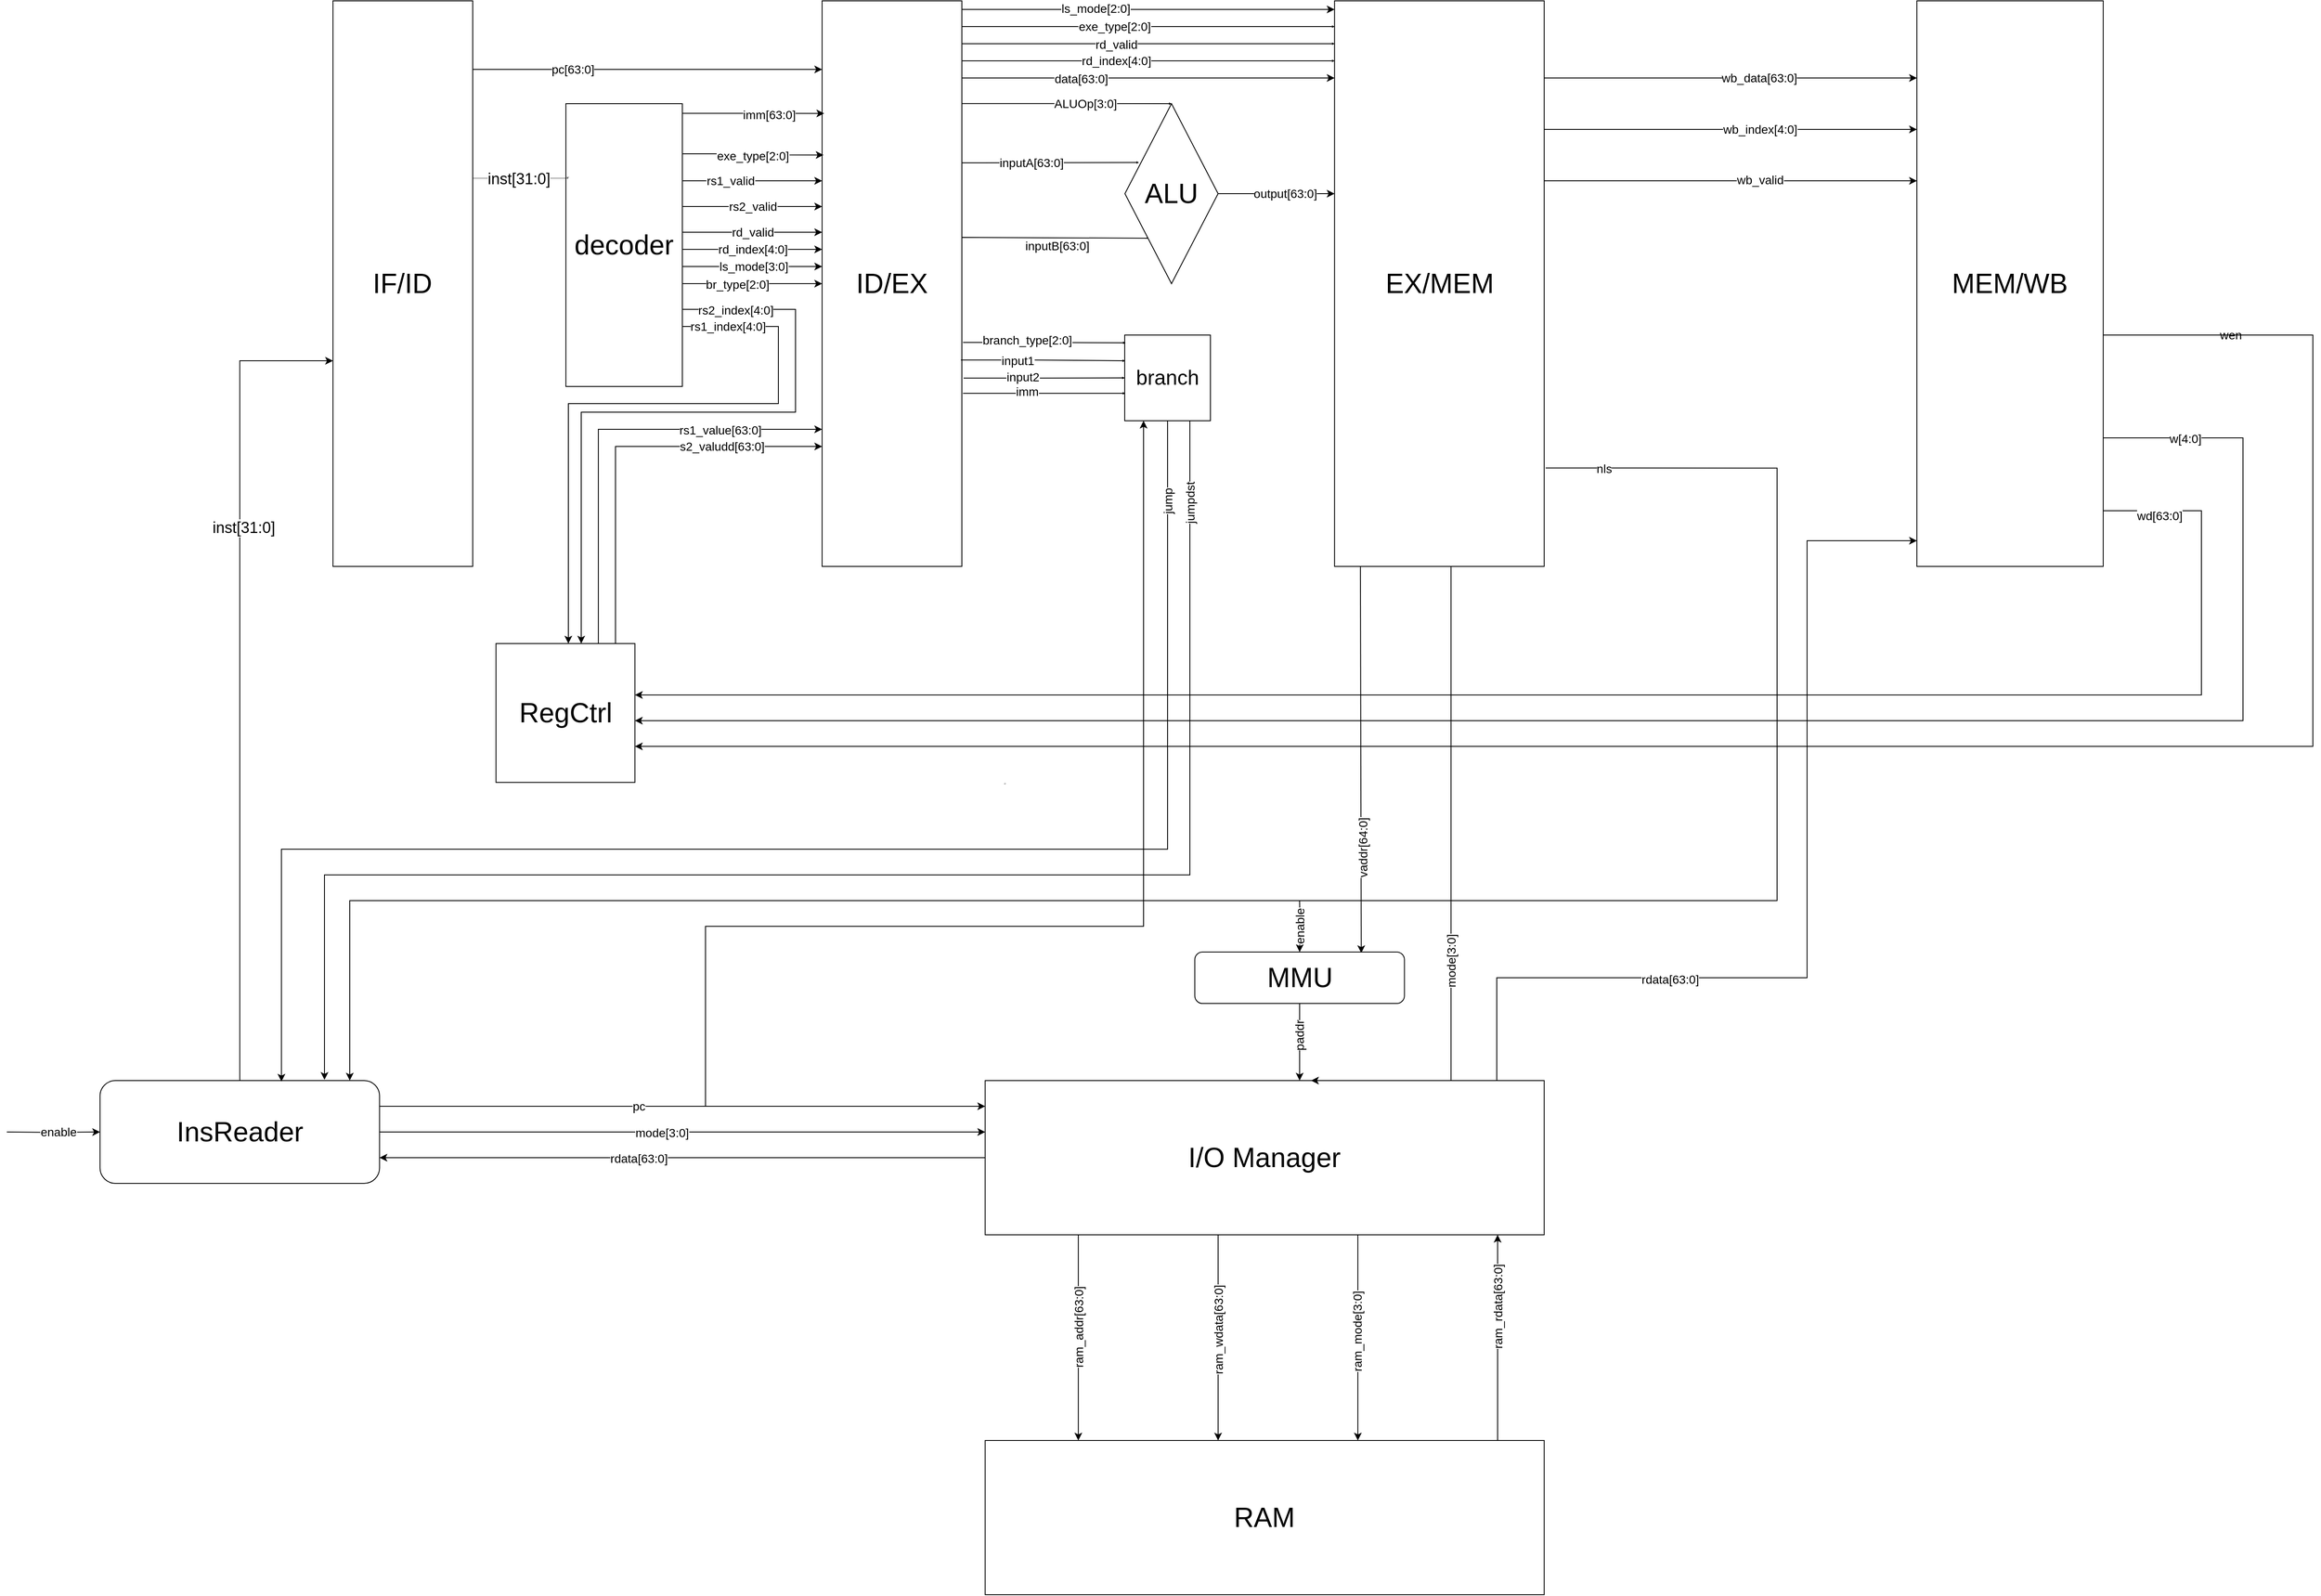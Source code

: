 <mxfile version="10.9.8" type="github"><diagram id="Ys9plIMEWjF186C1SJvL" name="Page-1"><mxGraphModel dx="2031" dy="1039" grid="1" gridSize="10" guides="1" tooltips="1" connect="1" arrows="1" fold="1" page="1" pageScale="1" pageWidth="3300" pageHeight="2339" math="0" shadow="0"><root><mxCell id="0"/><mxCell id="1" parent="0"/><mxCell id="OdFu6j6C0DvoO6vhGQql-1" value="" style="group" vertex="1" connectable="0" parent="1"><mxGeometry x="20" y="260" width="2690" height="1860" as="geometry"/></mxCell><mxCell id="OdFu6j6C0DvoO6vhGQql-11" style="edgeStyle=orthogonalEdgeStyle;rounded=0;orthogonalLoop=1;jettySize=auto;html=1;fontSize=14;" edge="1" parent="OdFu6j6C0DvoO6vhGQql-1" source="ZigvVun1-Oz8XMNLbB8I-3" target="ZigvVun1-Oz8XMNLbB8I-7"><mxGeometry relative="1" as="geometry"><Array as="points"><mxPoint x="630" y="80"/><mxPoint x="630" y="80"/></Array></mxGeometry></mxCell><mxCell id="OdFu6j6C0DvoO6vhGQql-12" value="pc[63:0]" style="text;html=1;resizable=0;points=[];align=center;verticalAlign=middle;labelBackgroundColor=#ffffff;fontSize=14;" vertex="1" connectable="0" parent="OdFu6j6C0DvoO6vhGQql-11"><mxGeometry x="-0.428" y="-3" relative="1" as="geometry"><mxPoint y="-3" as="offset"/></mxGeometry></mxCell><mxCell id="ZigvVun1-Oz8XMNLbB8I-3" value="&lt;font style=&quot;font-size: 32px&quot;&gt;IF/ID&lt;/font&gt;" style="rounded=0;whiteSpace=wrap;html=1;fontSize=8;" parent="OdFu6j6C0DvoO6vhGQql-1" vertex="1"><mxGeometry x="380.404" width="163.03" height="660" as="geometry"/></mxCell><mxCell id="R68iFmrZ4ruvfKdIdsfy-39" style="edgeStyle=orthogonalEdgeStyle;rounded=0;jumpStyle=arc;jumpSize=18;orthogonalLoop=1;jettySize=auto;html=1;entryX=0.15;entryY=0.327;entryDx=0;entryDy=0;entryPerimeter=0;shadow=0;startSize=0;endSize=0;strokeWidth=1;fontSize=3;endArrow=classic;endFill=1;" parent="OdFu6j6C0DvoO6vhGQql-1" target="R68iFmrZ4ruvfKdIdsfy-37" edge="1"><mxGeometry relative="1" as="geometry"><Array as="points"><mxPoint x="1195.556" y="189"/><mxPoint x="1195.556" y="189"/></Array><mxPoint x="1114.04" y="189" as="sourcePoint"/></mxGeometry></mxCell><mxCell id="R68iFmrZ4ruvfKdIdsfy-68" value="inputA[63:0]" style="text;html=1;resizable=0;points=[];align=center;verticalAlign=middle;labelBackgroundColor=#ffffff;fontSize=14;" parent="R68iFmrZ4ruvfKdIdsfy-39" vertex="1" connectable="0"><mxGeometry x="-0.207" y="-1" relative="1" as="geometry"><mxPoint x="-1" y="-1" as="offset"/></mxGeometry></mxCell><mxCell id="R68iFmrZ4ruvfKdIdsfy-40" style="edgeStyle=orthogonalEdgeStyle;rounded=0;jumpStyle=arc;jumpSize=18;orthogonalLoop=1;jettySize=auto;html=1;entryX=0.243;entryY=0.736;entryDx=0;entryDy=0;shadow=0;startSize=6;endSize=0;strokeWidth=1;fontSize=3;entryPerimeter=0;" parent="OdFu6j6C0DvoO6vhGQql-1" target="R68iFmrZ4ruvfKdIdsfy-37" edge="1"><mxGeometry relative="1" as="geometry"><Array as="points"><mxPoint x="1114" y="276"/><mxPoint x="1223" y="276"/><mxPoint x="1331" y="277"/></Array><mxPoint x="1114.04" y="277.333" as="sourcePoint"/></mxGeometry></mxCell><mxCell id="R68iFmrZ4ruvfKdIdsfy-69" value="inputB[63:0]" style="text;html=1;resizable=0;points=[];align=center;verticalAlign=middle;labelBackgroundColor=#ffffff;fontSize=14;" parent="R68iFmrZ4ruvfKdIdsfy-40" vertex="1" connectable="0"><mxGeometry x="0.005" y="-5" relative="1" as="geometry"><mxPoint x="1.5" y="3.5" as="offset"/></mxGeometry></mxCell><mxCell id="R68iFmrZ4ruvfKdIdsfy-54" style="edgeStyle=orthogonalEdgeStyle;rounded=0;jumpStyle=arc;jumpSize=18;orthogonalLoop=1;jettySize=auto;html=1;entryX=0.5;entryY=0;entryDx=0;entryDy=0;shadow=0;startSize=6;endSize=0;strokeWidth=1;fontSize=5;" parent="OdFu6j6C0DvoO6vhGQql-1" target="R68iFmrZ4ruvfKdIdsfy-37" edge="1"><mxGeometry relative="1" as="geometry"><mxPoint x="1114.04" y="119.833" as="sourcePoint"/><Array as="points"><mxPoint x="1249.899" y="120"/><mxPoint x="1249.899" y="120"/></Array></mxGeometry></mxCell><mxCell id="R68iFmrZ4ruvfKdIdsfy-67" value="ALUOp[3:0]" style="text;html=1;resizable=0;points=[];align=center;verticalAlign=middle;labelBackgroundColor=#ffffff;fontSize=14;" parent="R68iFmrZ4ruvfKdIdsfy-54" vertex="1" connectable="0"><mxGeometry x="0.118" relative="1" as="geometry"><mxPoint x="7.5" as="offset"/></mxGeometry></mxCell><mxCell id="3jL-bCs1GaXZ-DOKsFJh-13" style="edgeStyle=orthogonalEdgeStyle;rounded=0;comic=0;orthogonalLoop=1;jettySize=auto;html=1;startSize=6;endSize=6;strokeColor=#000000;fontSize=2;exitX=1;exitY=0.25;exitDx=0;exitDy=0;" parent="OdFu6j6C0DvoO6vhGQql-1" source="3jL-bCs1GaXZ-DOKsFJh-1" edge="1" target="3jL-bCs1GaXZ-DOKsFJh-4"><mxGeometry relative="1" as="geometry"><mxPoint x="1325.98" y="480" as="targetPoint"/><Array as="points"><mxPoint x="815" y="1290"/><mxPoint x="815" y="1080"/><mxPoint x="1326" y="1080"/></Array></mxGeometry></mxCell><mxCell id="3jL-bCs1GaXZ-DOKsFJh-14" value="pc" style="text;html=1;resizable=0;points=[];align=center;verticalAlign=middle;labelBackgroundColor=#ffffff;fontSize=2;" parent="3jL-bCs1GaXZ-DOKsFJh-13" vertex="1" connectable="0"><mxGeometry x="0.116" y="-5" relative="1" as="geometry"><mxPoint x="-4" y="-172" as="offset"/></mxGeometry></mxCell><mxCell id="OdFu6j6C0DvoO6vhGQql-13" style="edgeStyle=orthogonalEdgeStyle;rounded=0;orthogonalLoop=1;jettySize=auto;html=1;fontSize=14;" edge="1" parent="OdFu6j6C0DvoO6vhGQql-1" source="ZigvVun1-Oz8XMNLbB8I-7" target="ZigvVun1-Oz8XMNLbB8I-8"><mxGeometry relative="1" as="geometry"><Array as="points"><mxPoint x="1360" y="10"/><mxPoint x="1360" y="10"/></Array></mxGeometry></mxCell><mxCell id="OdFu6j6C0DvoO6vhGQql-14" value="ls_mode[2:0]" style="text;html=1;resizable=0;points=[];align=center;verticalAlign=middle;labelBackgroundColor=#ffffff;fontSize=14;" vertex="1" connectable="0" parent="OdFu6j6C0DvoO6vhGQql-13"><mxGeometry x="0.132" y="90" relative="1" as="geometry"><mxPoint x="-90" y="89" as="offset"/></mxGeometry></mxCell><mxCell id="OdFu6j6C0DvoO6vhGQql-15" style="edgeStyle=orthogonalEdgeStyle;rounded=0;orthogonalLoop=1;jettySize=auto;html=1;fontSize=14;" edge="1" parent="OdFu6j6C0DvoO6vhGQql-1" source="ZigvVun1-Oz8XMNLbB8I-7" target="ZigvVun1-Oz8XMNLbB8I-8"><mxGeometry relative="1" as="geometry"><Array as="points"><mxPoint x="1460" y="90"/><mxPoint x="1460" y="90"/></Array></mxGeometry></mxCell><mxCell id="OdFu6j6C0DvoO6vhGQql-16" value="data[63:0]" style="text;html=1;resizable=0;points=[];align=center;verticalAlign=middle;labelBackgroundColor=#ffffff;fontSize=14;" vertex="1" connectable="0" parent="OdFu6j6C0DvoO6vhGQql-15"><mxGeometry x="0.592" y="-207" relative="1" as="geometry"><mxPoint x="-207" y="-206" as="offset"/></mxGeometry></mxCell><mxCell id="ZigvVun1-Oz8XMNLbB8I-7" value="&lt;font style=&quot;font-size: 32px&quot;&gt;ID/EX&lt;/font&gt;" style="rounded=0;whiteSpace=wrap;html=1;fontSize=8;" parent="OdFu6j6C0DvoO6vhGQql-1" vertex="1"><mxGeometry x="951.01" width="163.03" height="660" as="geometry"/></mxCell><mxCell id="R68iFmrZ4ruvfKdIdsfy-41" style="edgeStyle=orthogonalEdgeStyle;rounded=0;jumpStyle=arc;jumpSize=8;orthogonalLoop=1;jettySize=auto;html=1;shadow=0;startSize=6;endSize=6;strokeWidth=1;fontSize=3;entryX=0.794;entryY=0.02;entryDx=0;entryDy=0;entryPerimeter=0;" parent="OdFu6j6C0DvoO6vhGQql-1" target="R68iFmrZ4ruvfKdIdsfy-2" edge="1"><mxGeometry relative="1" as="geometry"><Array as="points"><mxPoint x="1580" y="660"/></Array><mxPoint x="1578.95" y="660" as="sourcePoint"/><mxPoint x="1467.273" y="1080" as="targetPoint"/></mxGeometry></mxCell><mxCell id="R68iFmrZ4ruvfKdIdsfy-61" value="vaddr[64:0]" style="text;html=1;resizable=0;points=[];align=center;verticalAlign=middle;labelBackgroundColor=#ffffff;fontSize=14;horizontal=0;" parent="R68iFmrZ4ruvfKdIdsfy-41" vertex="1" connectable="0"><mxGeometry x="0.556" y="2" relative="1" as="geometry"><mxPoint x="-0.5" y="-22" as="offset"/></mxGeometry></mxCell><mxCell id="ZigvVun1-Oz8XMNLbB8I-8" value="&lt;font style=&quot;font-size: 32px&quot;&gt;EX/MEM&lt;/font&gt;" style="rounded=0;whiteSpace=wrap;html=1;fontSize=8;" parent="OdFu6j6C0DvoO6vhGQql-1" vertex="1"><mxGeometry x="1548.788" width="244.545" height="660" as="geometry"/></mxCell><mxCell id="R68iFmrZ4ruvfKdIdsfy-55" style="edgeStyle=orthogonalEdgeStyle;rounded=0;jumpStyle=arc;jumpSize=18;orthogonalLoop=1;jettySize=auto;html=1;shadow=0;startSize=6;endSize=0;strokeWidth=1;fontSize=5;" parent="OdFu6j6C0DvoO6vhGQql-1" source="ZigvVun1-Oz8XMNLbB8I-7" target="ZigvVun1-Oz8XMNLbB8I-8" edge="1"><mxGeometry relative="1" as="geometry"><Array as="points"><mxPoint x="1240" y="30"/><mxPoint x="1240" y="30"/></Array></mxGeometry></mxCell><mxCell id="3jL-bCs1GaXZ-DOKsFJh-62" value="exe_type[2:0]" style="text;html=1;resizable=0;points=[];align=center;verticalAlign=middle;labelBackgroundColor=#ffffff;fontSize=14;" parent="R68iFmrZ4ruvfKdIdsfy-55" vertex="1" connectable="0"><mxGeometry x="-0.125" y="12" relative="1" as="geometry"><mxPoint x="-12" y="12" as="offset"/></mxGeometry></mxCell><mxCell id="3jL-bCs1GaXZ-DOKsFJh-69" value="" style="edgeStyle=orthogonalEdgeStyle;rounded=0;comic=0;jumpSize=8;orthogonalLoop=1;jettySize=auto;html=1;startSize=0;endSize=0;strokeColor=#000000;fontSize=3;" parent="OdFu6j6C0DvoO6vhGQql-1" source="ZigvVun1-Oz8XMNLbB8I-7" target="ZigvVun1-Oz8XMNLbB8I-8" edge="1"><mxGeometry relative="1" as="geometry"><Array as="points"><mxPoint x="1240" y="50"/><mxPoint x="1240" y="50"/></Array></mxGeometry></mxCell><mxCell id="3jL-bCs1GaXZ-DOKsFJh-71" value="rd_valid" style="text;html=1;resizable=0;points=[];align=center;verticalAlign=middle;labelBackgroundColor=#ffffff;fontSize=14;" parent="3jL-bCs1GaXZ-DOKsFJh-69" vertex="1" connectable="0"><mxGeometry x="-0.125" y="-10" relative="1" as="geometry"><mxPoint x="-10" y="-9" as="offset"/></mxGeometry></mxCell><mxCell id="3jL-bCs1GaXZ-DOKsFJh-70" value="" style="edgeStyle=orthogonalEdgeStyle;rounded=0;comic=0;jumpSize=8;orthogonalLoop=1;jettySize=auto;html=1;startSize=0;endSize=0;strokeColor=#000000;fontSize=3;" parent="OdFu6j6C0DvoO6vhGQql-1" source="ZigvVun1-Oz8XMNLbB8I-7" target="ZigvVun1-Oz8XMNLbB8I-8" edge="1"><mxGeometry relative="1" as="geometry"><Array as="points"><mxPoint x="1240" y="70"/><mxPoint x="1240" y="70"/></Array></mxGeometry></mxCell><mxCell id="3jL-bCs1GaXZ-DOKsFJh-72" value="rd_index[4:0]" style="text;html=1;resizable=0;points=[];align=center;verticalAlign=middle;labelBackgroundColor=#ffffff;fontSize=14;" parent="3jL-bCs1GaXZ-DOKsFJh-70" vertex="1" connectable="0"><mxGeometry x="-0.125" y="-10" relative="1" as="geometry"><mxPoint x="-10" y="-10" as="offset"/></mxGeometry></mxCell><mxCell id="ZigvVun1-Oz8XMNLbB8I-9" value="&lt;font style=&quot;font-size: 32px&quot;&gt;MEM/WB&lt;/font&gt;" style="rounded=0;whiteSpace=wrap;html=1;fontSize=8;" parent="OdFu6j6C0DvoO6vhGQql-1" vertex="1"><mxGeometry x="2228.081" width="217.374" height="660" as="geometry"/></mxCell><mxCell id="3jL-bCs1GaXZ-DOKsFJh-63" style="edgeStyle=orthogonalEdgeStyle;rounded=0;comic=0;jumpSize=8;orthogonalLoop=1;jettySize=auto;html=1;startSize=6;endSize=6;strokeColor=#000000;fontSize=3;" parent="OdFu6j6C0DvoO6vhGQql-1" source="ZigvVun1-Oz8XMNLbB8I-8" target="ZigvVun1-Oz8XMNLbB8I-9" edge="1"><mxGeometry relative="1" as="geometry"><Array as="points"><mxPoint x="2065.051" y="90"/><mxPoint x="2065.051" y="90"/></Array></mxGeometry></mxCell><mxCell id="3jL-bCs1GaXZ-DOKsFJh-64" value="wb_data[63:0]" style="text;html=1;resizable=0;points=[];align=center;verticalAlign=middle;labelBackgroundColor=#ffffff;fontSize=14;" parent="3jL-bCs1GaXZ-DOKsFJh-63" vertex="1" connectable="0"><mxGeometry x="0.25" y="-21" relative="1" as="geometry"><mxPoint x="-21" y="-21" as="offset"/></mxGeometry></mxCell><mxCell id="3jL-bCs1GaXZ-DOKsFJh-65" style="edgeStyle=orthogonalEdgeStyle;rounded=0;comic=0;jumpSize=8;orthogonalLoop=1;jettySize=auto;html=1;startSize=6;endSize=6;strokeColor=#000000;fontSize=3;" parent="OdFu6j6C0DvoO6vhGQql-1" source="ZigvVun1-Oz8XMNLbB8I-8" target="ZigvVun1-Oz8XMNLbB8I-9" edge="1"><mxGeometry relative="1" as="geometry"><Array as="points"><mxPoint x="2065.051" y="150.0"/><mxPoint x="2065.051" y="150.0"/></Array></mxGeometry></mxCell><mxCell id="3jL-bCs1GaXZ-DOKsFJh-66" value="wb_index[4:0]" style="text;html=1;resizable=0;points=[];align=center;verticalAlign=middle;labelBackgroundColor=#ffffff;fontSize=14;" parent="3jL-bCs1GaXZ-DOKsFJh-65" vertex="1" connectable="0"><mxGeometry x="0.25" y="-24" relative="1" as="geometry"><mxPoint x="-20" y="-24" as="offset"/></mxGeometry></mxCell><mxCell id="3jL-bCs1GaXZ-DOKsFJh-67" style="edgeStyle=orthogonalEdgeStyle;rounded=0;comic=0;jumpSize=8;orthogonalLoop=1;jettySize=auto;html=1;startSize=6;endSize=6;strokeColor=#000000;fontSize=3;" parent="OdFu6j6C0DvoO6vhGQql-1" source="ZigvVun1-Oz8XMNLbB8I-8" target="ZigvVun1-Oz8XMNLbB8I-9" edge="1"><mxGeometry relative="1" as="geometry"><Array as="points"><mxPoint x="2065.051" y="210"/><mxPoint x="2065.051" y="210"/></Array></mxGeometry></mxCell><mxCell id="3jL-bCs1GaXZ-DOKsFJh-68" value="wb_valid" style="text;html=1;resizable=0;points=[];align=center;verticalAlign=middle;labelBackgroundColor=#ffffff;fontSize=14;" parent="3jL-bCs1GaXZ-DOKsFJh-67" vertex="1" connectable="0"><mxGeometry x="0.25" y="20" relative="1" as="geometry"><mxPoint x="-20" y="19" as="offset"/></mxGeometry></mxCell><mxCell id="R68iFmrZ4ruvfKdIdsfy-46" style="edgeStyle=orthogonalEdgeStyle;rounded=0;jumpStyle=arc;jumpSize=18;orthogonalLoop=1;jettySize=auto;html=1;shadow=0;startSize=6;endSize=6;strokeWidth=1;fontSize=3;" parent="OdFu6j6C0DvoO6vhGQql-1" source="R68iFmrZ4ruvfKdIdsfy-2" edge="1" target="R68iFmrZ4ruvfKdIdsfy-12"><mxGeometry relative="1" as="geometry"><mxPoint x="1516.182" y="1257" as="targetPoint"/><Array as="points"><mxPoint x="1508" y="1240"/><mxPoint x="1508" y="1240"/></Array></mxGeometry></mxCell><mxCell id="R68iFmrZ4ruvfKdIdsfy-60" value="paddr" style="text;html=1;resizable=0;points=[];align=center;verticalAlign=middle;labelBackgroundColor=#ffffff;fontSize=14;horizontal=0;" parent="R68iFmrZ4ruvfKdIdsfy-46" vertex="1" connectable="0"><mxGeometry x="-0.17" relative="1" as="geometry"><mxPoint as="offset"/></mxGeometry></mxCell><mxCell id="3jL-bCs1GaXZ-DOKsFJh-60" style="edgeStyle=orthogonalEdgeStyle;rounded=0;comic=0;jumpSize=8;orthogonalLoop=1;jettySize=auto;html=1;startSize=6;endSize=6;strokeColor=#000000;fontSize=3;" parent="OdFu6j6C0DvoO6vhGQql-1" target="R68iFmrZ4ruvfKdIdsfy-2" edge="1"><mxGeometry relative="1" as="geometry"><mxPoint x="1508.03" y="1050" as="sourcePoint"/></mxGeometry></mxCell><mxCell id="3jL-bCs1GaXZ-DOKsFJh-61" value="enable" style="text;html=1;resizable=0;points=[];align=center;verticalAlign=middle;labelBackgroundColor=#ffffff;fontSize=14;horizontal=0;" parent="3jL-bCs1GaXZ-DOKsFJh-60" vertex="1" connectable="0"><mxGeometry x="0.813" relative="1" as="geometry"><mxPoint y="-24.5" as="offset"/></mxGeometry></mxCell><mxCell id="R68iFmrZ4ruvfKdIdsfy-2" value="&lt;font style=&quot;font-size: 32px&quot;&gt;MMU&lt;/font&gt;" style="rounded=1;whiteSpace=wrap;html=1;fontSize=8;" parent="OdFu6j6C0DvoO6vhGQql-1" vertex="1"><mxGeometry x="1385.758" y="1110" width="244.545" height="60" as="geometry"/></mxCell><mxCell id="R68iFmrZ4ruvfKdIdsfy-48" style="edgeStyle=orthogonalEdgeStyle;rounded=0;jumpStyle=arc;jumpSize=6;orthogonalLoop=1;jettySize=auto;html=1;shadow=0;startSize=6;endSize=6;strokeWidth=1;fontSize=5;" parent="OdFu6j6C0DvoO6vhGQql-1" source="R68iFmrZ4ruvfKdIdsfy-12" edge="1"><mxGeometry relative="1" as="geometry"><mxPoint x="2228.081" y="630" as="targetPoint"/><Array as="points"><mxPoint x="1738" y="1140"/><mxPoint x="2100" y="1140"/><mxPoint x="2100" y="630"/></Array></mxGeometry></mxCell><mxCell id="R68iFmrZ4ruvfKdIdsfy-12" value="&lt;font style=&quot;font-size: 32px&quot;&gt;I/O Manager&lt;/font&gt;" style="rounded=0;whiteSpace=wrap;html=1;fontSize=8;" parent="OdFu6j6C0DvoO6vhGQql-1" vertex="1"><mxGeometry x="1141.212" y="1260" width="652.121" height="180" as="geometry"/></mxCell><mxCell id="R68iFmrZ4ruvfKdIdsfy-53" style="edgeStyle=orthogonalEdgeStyle;rounded=0;jumpStyle=arc;jumpSize=8;orthogonalLoop=1;jettySize=auto;html=1;entryX=0.583;entryY=0;entryDx=0;entryDy=0;entryPerimeter=0;shadow=0;startSize=6;endSize=6;strokeWidth=1;fontSize=5;" parent="OdFu6j6C0DvoO6vhGQql-1" source="ZigvVun1-Oz8XMNLbB8I-8" target="R68iFmrZ4ruvfKdIdsfy-12" edge="1"><mxGeometry relative="1" as="geometry"><Array as="points"><mxPoint x="1684.646" y="1260"/></Array></mxGeometry></mxCell><mxCell id="R68iFmrZ4ruvfKdIdsfy-62" value="mode[3:0]" style="text;html=1;resizable=0;points=[];align=center;verticalAlign=middle;labelBackgroundColor=#ffffff;fontSize=14;horizontal=0;" parent="R68iFmrZ4ruvfKdIdsfy-53" vertex="1" connectable="0"><mxGeometry x="0.178" y="1" relative="1" as="geometry"><mxPoint x="-1" y="11.5" as="offset"/></mxGeometry></mxCell><mxCell id="R68iFmrZ4ruvfKdIdsfy-15" value="" style="edgeStyle=orthogonalEdgeStyle;rounded=0;orthogonalLoop=1;jettySize=auto;html=1;fontSize=8;jumpStyle=arc;endSize=6;" parent="OdFu6j6C0DvoO6vhGQql-1" source="R68iFmrZ4ruvfKdIdsfy-13" target="R68iFmrZ4ruvfKdIdsfy-12" edge="1"><mxGeometry relative="1" as="geometry"><Array as="points"><mxPoint x="1738.99" y="1650"/><mxPoint x="1738.99" y="1650"/></Array></mxGeometry></mxCell><mxCell id="R68iFmrZ4ruvfKdIdsfy-21" value="ram_rdata[63:0]" style="text;html=1;resizable=0;points=[];align=center;verticalAlign=middle;labelBackgroundColor=#ffffff;fontSize=14;horizontal=0;direction=south;" parent="R68iFmrZ4ruvfKdIdsfy-15" vertex="1" connectable="0"><mxGeometry x="0.298" relative="1" as="geometry"><mxPoint as="offset"/></mxGeometry></mxCell><mxCell id="R68iFmrZ4ruvfKdIdsfy-13" value="&lt;font style=&quot;font-size: 32px&quot;&gt;RAM&lt;/font&gt;" style="rounded=0;whiteSpace=wrap;html=1;fontSize=8;" parent="OdFu6j6C0DvoO6vhGQql-1" vertex="1"><mxGeometry x="1141.212" y="1680" width="652.121" height="180" as="geometry"/></mxCell><mxCell id="R68iFmrZ4ruvfKdIdsfy-14" value="" style="edgeStyle=orthogonalEdgeStyle;rounded=0;orthogonalLoop=1;jettySize=auto;html=1;fontSize=8;jumpStyle=arc;endSize=6;" parent="OdFu6j6C0DvoO6vhGQql-1" source="R68iFmrZ4ruvfKdIdsfy-12" target="R68iFmrZ4ruvfKdIdsfy-13" edge="1"><mxGeometry relative="1" as="geometry"><Array as="points"><mxPoint x="1412.929" y="1590"/><mxPoint x="1412.929" y="1590"/></Array></mxGeometry></mxCell><mxCell id="R68iFmrZ4ruvfKdIdsfy-19" value="ram_wdata[63:0]" style="text;html=1;resizable=0;points=[];align=center;verticalAlign=middle;labelBackgroundColor=#ffffff;fontSize=14;horizontal=0;" parent="R68iFmrZ4ruvfKdIdsfy-14" vertex="1" connectable="0"><mxGeometry y="9" relative="1" as="geometry"><mxPoint x="-9" y="-9" as="offset"/></mxGeometry></mxCell><mxCell id="R68iFmrZ4ruvfKdIdsfy-17" value="" style="edgeStyle=orthogonalEdgeStyle;rounded=0;orthogonalLoop=1;jettySize=auto;html=1;fontSize=8;jumpStyle=arc;endSize=6;" parent="OdFu6j6C0DvoO6vhGQql-1" source="R68iFmrZ4ruvfKdIdsfy-12" target="R68iFmrZ4ruvfKdIdsfy-13" edge="1"><mxGeometry relative="1" as="geometry"><Array as="points"><mxPoint x="1575.96" y="1650"/><mxPoint x="1575.96" y="1650"/></Array></mxGeometry></mxCell><mxCell id="R68iFmrZ4ruvfKdIdsfy-20" value="ram_mode[3:0]" style="text;html=1;resizable=0;points=[];align=center;verticalAlign=middle;labelBackgroundColor=#ffffff;fontSize=14;horizontal=0;" parent="R68iFmrZ4ruvfKdIdsfy-17" vertex="1" connectable="0"><mxGeometry y="-7" relative="1" as="geometry"><mxPoint x="6" y="-7" as="offset"/></mxGeometry></mxCell><mxCell id="R68iFmrZ4ruvfKdIdsfy-16" value="" style="edgeStyle=orthogonalEdgeStyle;rounded=0;orthogonalLoop=1;jettySize=auto;html=1;fontSize=8;endSize=6;" parent="OdFu6j6C0DvoO6vhGQql-1" source="R68iFmrZ4ruvfKdIdsfy-12" target="R68iFmrZ4ruvfKdIdsfy-13" edge="1"><mxGeometry relative="1" as="geometry"><Array as="points"><mxPoint x="1249.899" y="1650"/><mxPoint x="1249.899" y="1650"/></Array></mxGeometry></mxCell><mxCell id="R68iFmrZ4ruvfKdIdsfy-18" value="ram_addr[63:0]" style="text;html=1;resizable=0;points=[];align=center;verticalAlign=middle;labelBackgroundColor=#ffffff;fontSize=14;horizontal=0;" parent="R68iFmrZ4ruvfKdIdsfy-16" vertex="1" connectable="0"><mxGeometry y="-12" relative="1" as="geometry"><mxPoint x="12" y="-12" as="offset"/></mxGeometry></mxCell><mxCell id="R68iFmrZ4ruvfKdIdsfy-35" style="edgeStyle=orthogonalEdgeStyle;rounded=0;jumpStyle=arc;jumpSize=18;orthogonalLoop=1;jettySize=auto;html=1;shadow=0;startSize=6;fontSize=3;endSize=6;" parent="OdFu6j6C0DvoO6vhGQql-1" source="R68iFmrZ4ruvfKdIdsfy-31" edge="1"><mxGeometry relative="1" as="geometry"><mxPoint x="951" y="500" as="targetPoint"/><Array as="points"><mxPoint x="690" y="500"/></Array></mxGeometry></mxCell><mxCell id="R68iFmrZ4ruvfKdIdsfy-72" value="rs1_value[63:0]" style="text;html=1;resizable=0;points=[];align=center;verticalAlign=middle;labelBackgroundColor=#ffffff;fontSize=14;" parent="R68iFmrZ4ruvfKdIdsfy-35" vertex="1" connectable="0"><mxGeometry x="0.517" y="-6" relative="1" as="geometry"><mxPoint x="4" y="-5" as="offset"/></mxGeometry></mxCell><mxCell id="R68iFmrZ4ruvfKdIdsfy-36" style="edgeStyle=orthogonalEdgeStyle;rounded=0;jumpStyle=arc;jumpSize=18;orthogonalLoop=1;jettySize=auto;html=1;shadow=0;startSize=6;fontSize=3;endSize=6;" parent="OdFu6j6C0DvoO6vhGQql-1" source="R68iFmrZ4ruvfKdIdsfy-31" edge="1"><mxGeometry relative="1" as="geometry"><mxPoint x="951" y="520" as="targetPoint"/><Array as="points"><mxPoint x="710" y="520"/><mxPoint x="951" y="520"/></Array></mxGeometry></mxCell><mxCell id="R68iFmrZ4ruvfKdIdsfy-73" value="s2_valudd[63:0]" style="text;html=1;resizable=0;points=[];align=center;verticalAlign=middle;labelBackgroundColor=#ffffff;fontSize=14;" parent="R68iFmrZ4ruvfKdIdsfy-36" vertex="1" connectable="0"><mxGeometry x="0.599" y="-5" relative="1" as="geometry"><mxPoint x="-22.5" y="-5" as="offset"/></mxGeometry></mxCell><mxCell id="R68iFmrZ4ruvfKdIdsfy-52" style="edgeStyle=orthogonalEdgeStyle;rounded=0;jumpStyle=arc;jumpSize=18;orthogonalLoop=1;jettySize=auto;html=1;shadow=0;startSize=6;endSize=6;strokeWidth=1;fontSize=5;" parent="OdFu6j6C0DvoO6vhGQql-1" edge="1"><mxGeometry relative="1" as="geometry"><Array as="points"><mxPoint x="440.182" y="1290"/><mxPoint x="1135.778" y="1290"/></Array><mxPoint x="440.182" y="1290" as="sourcePoint"/><mxPoint x="1141.212" y="1290" as="targetPoint"/></mxGeometry></mxCell><mxCell id="R68iFmrZ4ruvfKdIdsfy-59" value="pc" style="text;html=1;resizable=0;points=[];align=center;verticalAlign=middle;labelBackgroundColor=#ffffff;fontSize=14;" parent="R68iFmrZ4ruvfKdIdsfy-52" vertex="1" connectable="0"><mxGeometry x="-0.152" relative="1" as="geometry"><mxPoint as="offset"/></mxGeometry></mxCell><mxCell id="R68iFmrZ4ruvfKdIdsfy-31" value="&lt;font style=&quot;font-size: 32px&quot;&gt;RegCtrl&lt;/font&gt;" style="whiteSpace=wrap;html=1;aspect=fixed;fontSize=3;" parent="OdFu6j6C0DvoO6vhGQql-1" vertex="1"><mxGeometry x="570.606" y="750" width="162.055" height="162.055" as="geometry"/></mxCell><mxCell id="3jL-bCs1GaXZ-DOKsFJh-23" style="edgeStyle=orthogonalEdgeStyle;rounded=0;comic=0;orthogonalLoop=1;jettySize=auto;html=1;startSize=6;endSize=6;strokeColor=#000000;fontSize=3;" parent="OdFu6j6C0DvoO6vhGQql-1" source="ZigvVun1-Oz8XMNLbB8I-9" target="R68iFmrZ4ruvfKdIdsfy-31" edge="1"><mxGeometry relative="1" as="geometry"><mxPoint x="923.838" y="780" as="targetPoint"/><Array as="points"><mxPoint x="2560" y="595"/><mxPoint x="2560" y="810"/></Array></mxGeometry></mxCell><mxCell id="3jL-bCs1GaXZ-DOKsFJh-26" value="wen" style="text;html=1;resizable=0;points=[];align=center;verticalAlign=middle;labelBackgroundColor=#ffffff;fontSize=14;" parent="3jL-bCs1GaXZ-DOKsFJh-23" vertex="1" connectable="0"><mxGeometry x="0.025" relative="1" as="geometry"><mxPoint x="810" y="-420" as="offset"/></mxGeometry></mxCell><mxCell id="3jL-bCs1GaXZ-DOKsFJh-24" style="edgeStyle=orthogonalEdgeStyle;rounded=0;comic=0;orthogonalLoop=1;jettySize=auto;html=1;startSize=6;endSize=6;strokeColor=#000000;fontSize=3;" parent="OdFu6j6C0DvoO6vhGQql-1" source="ZigvVun1-Oz8XMNLbB8I-9" target="R68iFmrZ4ruvfKdIdsfy-31" edge="1"><mxGeometry relative="1" as="geometry"><mxPoint x="2609.261" y="750.429" as="targetPoint"/><Array as="points"><mxPoint x="2608.485" y="510.0"/><mxPoint x="2608.485" y="840"/></Array></mxGeometry></mxCell><mxCell id="3jL-bCs1GaXZ-DOKsFJh-27" value="w[4:0]" style="text;html=1;resizable=0;points=[];align=center;verticalAlign=middle;labelBackgroundColor=#ffffff;fontSize=14;" parent="3jL-bCs1GaXZ-DOKsFJh-24" vertex="1" connectable="0"><mxGeometry x="0.47" relative="1" as="geometry"><mxPoint x="1180.5" y="-329.5" as="offset"/></mxGeometry></mxCell><mxCell id="3jL-bCs1GaXZ-DOKsFJh-25" style="edgeStyle=orthogonalEdgeStyle;rounded=0;comic=0;orthogonalLoop=1;jettySize=auto;html=1;startSize=6;endSize=6;strokeColor=#000000;fontSize=3;" parent="OdFu6j6C0DvoO6vhGQql-1" source="ZigvVun1-Oz8XMNLbB8I-9" target="R68iFmrZ4ruvfKdIdsfy-31" edge="1"><mxGeometry relative="1" as="geometry"><mxPoint x="734" y="870" as="targetPoint"/><Array as="points"><mxPoint x="2690" y="390"/><mxPoint x="2690" y="870"/></Array></mxGeometry></mxCell><mxCell id="3jL-bCs1GaXZ-DOKsFJh-28" value="wd[63:0]" style="text;html=1;resizable=0;points=[];align=center;verticalAlign=middle;labelBackgroundColor=#ffffff;fontSize=14;" parent="3jL-bCs1GaXZ-DOKsFJh-25" vertex="1" connectable="0"><mxGeometry x="0.685" y="1" relative="1" as="geometry"><mxPoint x="1355.5" y="-270.5" as="offset"/></mxGeometry></mxCell><mxCell id="R68iFmrZ4ruvfKdIdsfy-38" style="edgeStyle=orthogonalEdgeStyle;rounded=0;jumpStyle=arc;jumpSize=18;orthogonalLoop=1;jettySize=auto;html=1;shadow=0;startSize=6;endSize=6;strokeWidth=1;fontSize=3;" parent="OdFu6j6C0DvoO6vhGQql-1" source="R68iFmrZ4ruvfKdIdsfy-37" edge="1"><mxGeometry relative="1" as="geometry"><mxPoint x="1548.788" y="225" as="targetPoint"/><Array as="points"><mxPoint x="1521.616" y="225"/><mxPoint x="1521.616" y="225"/></Array></mxGeometry></mxCell><mxCell id="R68iFmrZ4ruvfKdIdsfy-74" value="&lt;font style=&quot;font-size: 14px&quot;&gt;output[63:0]&lt;/font&gt;" style="text;html=1;resizable=0;points=[];align=center;verticalAlign=middle;labelBackgroundColor=#ffffff;fontSize=14;" parent="R68iFmrZ4ruvfKdIdsfy-38" vertex="1" connectable="0"><mxGeometry x="0.602" y="11" relative="1" as="geometry"><mxPoint x="-31.5" y="11" as="offset"/></mxGeometry></mxCell><mxCell id="R68iFmrZ4ruvfKdIdsfy-37" value="&lt;font style=&quot;font-size: 32px&quot;&gt;ALU&lt;/font&gt;" style="rhombus;whiteSpace=wrap;html=1;fontSize=5;" parent="OdFu6j6C0DvoO6vhGQql-1" vertex="1"><mxGeometry x="1304.242" y="120" width="108.687" height="210" as="geometry"/></mxCell><mxCell id="R68iFmrZ4ruvfKdIdsfy-64" value="rdata[63:0]" style="text;html=1;resizable=0;points=[];align=center;verticalAlign=middle;labelBackgroundColor=#ffffff;fontSize=14;" parent="OdFu6j6C0DvoO6vhGQql-1" vertex="1" connectable="0"><mxGeometry x="1970.129" y="1149.957" as="geometry"><mxPoint x="-30" y="-8" as="offset"/></mxGeometry></mxCell><mxCell id="3jL-bCs1GaXZ-DOKsFJh-2" style="edgeStyle=orthogonalEdgeStyle;rounded=0;orthogonalLoop=1;jettySize=auto;html=1;" parent="OdFu6j6C0DvoO6vhGQql-1" source="3jL-bCs1GaXZ-DOKsFJh-1" target="ZigvVun1-Oz8XMNLbB8I-3" edge="1"><mxGeometry relative="1" as="geometry"><Array as="points"><mxPoint x="271.717" y="420"/></Array></mxGeometry></mxCell><mxCell id="3jL-bCs1GaXZ-DOKsFJh-3" value="&lt;font style=&quot;font-size: 18px;&quot;&gt;inst[31:0]&lt;/font&gt;" style="text;html=1;resizable=0;points=[];align=center;verticalAlign=middle;labelBackgroundColor=#ffffff;fontSize=18;" parent="3jL-bCs1GaXZ-DOKsFJh-2" vertex="1" connectable="0"><mxGeometry x="0.36" y="-4" relative="1" as="geometry"><mxPoint as="offset"/></mxGeometry></mxCell><mxCell id="3jL-bCs1GaXZ-DOKsFJh-20" style="edgeStyle=orthogonalEdgeStyle;rounded=0;comic=0;orthogonalLoop=1;jettySize=auto;html=1;startSize=6;endSize=6;strokeColor=#000000;fontSize=3;" parent="OdFu6j6C0DvoO6vhGQql-1" target="3jL-bCs1GaXZ-DOKsFJh-1" edge="1"><mxGeometry relative="1" as="geometry"><mxPoint y="1320" as="sourcePoint"/></mxGeometry></mxCell><mxCell id="3jL-bCs1GaXZ-DOKsFJh-21" value="enable" style="text;html=1;resizable=0;points=[];align=center;verticalAlign=middle;labelBackgroundColor=#ffffff;fontSize=14;" parent="3jL-bCs1GaXZ-DOKsFJh-20" vertex="1" connectable="0"><mxGeometry x="0.525" relative="1" as="geometry"><mxPoint x="-23" as="offset"/></mxGeometry></mxCell><mxCell id="3jL-bCs1GaXZ-DOKsFJh-73" style="edgeStyle=orthogonalEdgeStyle;rounded=0;comic=0;jumpSize=8;orthogonalLoop=1;jettySize=auto;html=1;startSize=6;endSize=6;strokeColor=#000000;fontSize=3;" parent="OdFu6j6C0DvoO6vhGQql-1" source="3jL-bCs1GaXZ-DOKsFJh-1" target="R68iFmrZ4ruvfKdIdsfy-12" edge="1"><mxGeometry relative="1" as="geometry"><Array as="points"><mxPoint x="980" y="1320"/><mxPoint x="980" y="1320"/></Array></mxGeometry></mxCell><mxCell id="3jL-bCs1GaXZ-DOKsFJh-74" value="mode[3:0]" style="text;html=1;resizable=0;points=[];align=center;verticalAlign=middle;labelBackgroundColor=#ffffff;fontSize=14;" parent="3jL-bCs1GaXZ-DOKsFJh-73" vertex="1" connectable="0"><mxGeometry x="-0.002" y="-23" relative="1" as="geometry"><mxPoint x="-23" y="-22" as="offset"/></mxGeometry></mxCell><mxCell id="3jL-bCs1GaXZ-DOKsFJh-75" style="edgeStyle=orthogonalEdgeStyle;rounded=0;comic=0;jumpSize=8;orthogonalLoop=1;jettySize=auto;html=1;exitX=0;exitY=0.5;exitDx=0;exitDy=0;entryX=1;entryY=0.75;entryDx=0;entryDy=0;startSize=6;endSize=6;strokeColor=#000000;fontSize=4;" parent="OdFu6j6C0DvoO6vhGQql-1" source="R68iFmrZ4ruvfKdIdsfy-12" target="3jL-bCs1GaXZ-DOKsFJh-1" edge="1"><mxGeometry relative="1" as="geometry"/></mxCell><mxCell id="3jL-bCs1GaXZ-DOKsFJh-76" value="rdata[63:0]" style="text;html=1;resizable=0;points=[];align=center;verticalAlign=middle;labelBackgroundColor=#ffffff;fontSize=14;" parent="3jL-bCs1GaXZ-DOKsFJh-75" vertex="1" connectable="0"><mxGeometry x="0.145" y="1" relative="1" as="geometry"><mxPoint as="offset"/></mxGeometry></mxCell><mxCell id="3jL-bCs1GaXZ-DOKsFJh-1" value="&lt;font style=&quot;font-size: 32px&quot;&gt;InsReader&lt;/font&gt;" style="rounded=1;whiteSpace=wrap;html=1;" parent="OdFu6j6C0DvoO6vhGQql-1" vertex="1"><mxGeometry x="108.687" y="1260" width="326.061" height="120" as="geometry"/></mxCell><mxCell id="3jL-bCs1GaXZ-DOKsFJh-54" style="edgeStyle=orthogonalEdgeStyle;rounded=0;comic=0;orthogonalLoop=1;jettySize=auto;html=1;startSize=6;endSize=6;strokeColor=#000000;fontSize=3;exitX=1.007;exitY=0.826;exitDx=0;exitDy=0;exitPerimeter=0;" parent="OdFu6j6C0DvoO6vhGQql-1" source="ZigvVun1-Oz8XMNLbB8I-8" edge="1"><mxGeometry relative="1" as="geometry"><Array as="points"><mxPoint x="2065" y="545"/><mxPoint x="2065" y="1050"/><mxPoint x="400" y="1050"/></Array><mxPoint x="400" y="1260" as="targetPoint"/></mxGeometry></mxCell><mxCell id="3jL-bCs1GaXZ-DOKsFJh-56" value="nls" style="text;html=1;resizable=0;points=[];align=center;verticalAlign=middle;labelBackgroundColor=#ffffff;fontSize=14;" parent="3jL-bCs1GaXZ-DOKsFJh-54" vertex="1" connectable="0"><mxGeometry x="-0.949" y="-1" relative="1" as="geometry"><mxPoint as="offset"/></mxGeometry></mxCell><mxCell id="3jL-bCs1GaXZ-DOKsFJh-16" style="edgeStyle=orthogonalEdgeStyle;rounded=0;comic=0;orthogonalLoop=1;jettySize=auto;html=1;entryX=0.649;entryY=0.01;entryDx=0;entryDy=0;entryPerimeter=0;startSize=6;endSize=6;strokeColor=#000000;fontSize=2;" parent="OdFu6j6C0DvoO6vhGQql-1" source="3jL-bCs1GaXZ-DOKsFJh-4" target="3jL-bCs1GaXZ-DOKsFJh-1" edge="1"><mxGeometry relative="1" as="geometry"><Array as="points"><mxPoint x="1354" y="990"/><mxPoint x="320" y="990"/></Array></mxGeometry></mxCell><mxCell id="3jL-bCs1GaXZ-DOKsFJh-18" value="jump" style="text;html=1;resizable=0;points=[];align=center;verticalAlign=middle;labelBackgroundColor=#ffffff;fontSize=14;horizontal=0;" parent="3jL-bCs1GaXZ-DOKsFJh-16" vertex="1" connectable="0"><mxGeometry x="-0.896" relative="1" as="geometry"><mxPoint as="offset"/></mxGeometry></mxCell><mxCell id="3jL-bCs1GaXZ-DOKsFJh-17" style="edgeStyle=orthogonalEdgeStyle;rounded=0;comic=0;orthogonalLoop=1;jettySize=auto;html=1;entryX=0.803;entryY=-0.007;entryDx=0;entryDy=0;entryPerimeter=0;startSize=6;endSize=6;strokeColor=#000000;fontSize=2;" parent="OdFu6j6C0DvoO6vhGQql-1" source="3jL-bCs1GaXZ-DOKsFJh-4" target="3jL-bCs1GaXZ-DOKsFJh-1" edge="1"><mxGeometry relative="1" as="geometry"><Array as="points"><mxPoint x="1380" y="1020"/><mxPoint x="371" y="1020"/></Array></mxGeometry></mxCell><mxCell id="3jL-bCs1GaXZ-DOKsFJh-19" value="jumpdst" style="text;html=1;resizable=0;points=[];align=center;verticalAlign=middle;labelBackgroundColor=#ffffff;fontSize=14;horizontal=0;" parent="3jL-bCs1GaXZ-DOKsFJh-17" vertex="1" connectable="0"><mxGeometry x="-0.892" relative="1" as="geometry"><mxPoint as="offset"/></mxGeometry></mxCell><mxCell id="3jL-bCs1GaXZ-DOKsFJh-4" value="&lt;font style=&quot;font-size: 24px&quot;&gt;branch&lt;/font&gt;" style="whiteSpace=wrap;html=1;aspect=fixed;" parent="OdFu6j6C0DvoO6vhGQql-1" vertex="1"><mxGeometry x="1304" y="390" width="100" height="100" as="geometry"/></mxCell><mxCell id="3jL-bCs1GaXZ-DOKsFJh-5" style="edgeStyle=orthogonalEdgeStyle;rounded=0;orthogonalLoop=1;jettySize=auto;html=1;exitX=1.008;exitY=0.604;exitDx=0;exitDy=0;exitPerimeter=0;endSize=0;startSize=0;comic=0;strokeColor=#000000;entryX=0.01;entryY=0.09;entryDx=0;entryDy=0;entryPerimeter=0;" parent="OdFu6j6C0DvoO6vhGQql-1" source="ZigvVun1-Oz8XMNLbB8I-7" target="3jL-bCs1GaXZ-DOKsFJh-4" edge="1"><mxGeometry relative="1" as="geometry"><Array as="points"><mxPoint x="1209" y="399"/></Array><mxPoint x="1280" y="400" as="targetPoint"/></mxGeometry></mxCell><mxCell id="3jL-bCs1GaXZ-DOKsFJh-6" value="&lt;font style=&quot;font-size: 14px&quot;&gt;branch_type[2:0]&lt;/font&gt;" style="text;html=1;resizable=0;points=[];align=center;verticalAlign=middle;labelBackgroundColor=#ffffff;fontSize=14;" parent="3jL-bCs1GaXZ-DOKsFJh-5" vertex="1" connectable="0"><mxGeometry x="-0.226" relative="1" as="geometry"><mxPoint x="1" y="-3" as="offset"/></mxGeometry></mxCell><mxCell id="3jL-bCs1GaXZ-DOKsFJh-7" value="" style="edgeStyle=orthogonalEdgeStyle;rounded=0;comic=0;orthogonalLoop=1;jettySize=auto;html=1;startSize=0;endSize=0;strokeColor=#000000;fontSize=2;exitX=0.993;exitY=0.635;exitDx=0;exitDy=0;exitPerimeter=0;entryX=0.004;entryY=0.3;entryDx=0;entryDy=0;entryPerimeter=0;" parent="OdFu6j6C0DvoO6vhGQql-1" source="ZigvVun1-Oz8XMNLbB8I-7" target="3jL-bCs1GaXZ-DOKsFJh-4" edge="1"><mxGeometry relative="1" as="geometry"><Array as="points"><mxPoint x="1196" y="419"/></Array><mxPoint x="1290" y="422" as="targetPoint"/></mxGeometry></mxCell><mxCell id="3jL-bCs1GaXZ-DOKsFJh-8" value="&lt;font style=&quot;font-size: 14px;&quot;&gt;input1&lt;/font&gt;" style="text;html=1;resizable=0;points=[];align=center;verticalAlign=middle;labelBackgroundColor=#ffffff;fontSize=14;" parent="3jL-bCs1GaXZ-DOKsFJh-7" vertex="1" connectable="0"><mxGeometry x="-0.356" relative="1" as="geometry"><mxPoint x="4" y="0.5" as="offset"/></mxGeometry></mxCell><mxCell id="3jL-bCs1GaXZ-DOKsFJh-9" style="edgeStyle=orthogonalEdgeStyle;rounded=0;comic=0;orthogonalLoop=1;jettySize=auto;html=1;startSize=0;endSize=0;strokeColor=#000000;fontSize=2;exitX=1.012;exitY=0.667;exitDx=0;exitDy=0;exitPerimeter=0;entryX=0;entryY=0.5;entryDx=0;entryDy=0;" parent="OdFu6j6C0DvoO6vhGQql-1" source="ZigvVun1-Oz8XMNLbB8I-7" target="3jL-bCs1GaXZ-DOKsFJh-4" edge="1"><mxGeometry relative="1" as="geometry"><mxPoint x="1290" y="446" as="targetPoint"/><Array as="points"><mxPoint x="1209" y="440"/></Array></mxGeometry></mxCell><mxCell id="3jL-bCs1GaXZ-DOKsFJh-10" value="&lt;font style=&quot;font-size: 14px;&quot;&gt;input2&lt;/font&gt;" style="text;html=1;resizable=0;points=[];align=center;verticalAlign=middle;labelBackgroundColor=#ffffff;fontSize=14;" parent="3jL-bCs1GaXZ-DOKsFJh-9" vertex="1" connectable="0"><mxGeometry x="-0.287" y="1" relative="1" as="geometry"><mxPoint x="2" y="-0.5" as="offset"/></mxGeometry></mxCell><mxCell id="3jL-bCs1GaXZ-DOKsFJh-11" style="edgeStyle=orthogonalEdgeStyle;rounded=0;comic=0;orthogonalLoop=1;jettySize=auto;html=1;startSize=0;endSize=0;strokeColor=#000000;fontSize=2;exitX=1.008;exitY=0.694;exitDx=0;exitDy=0;exitPerimeter=0;entryX=0.006;entryY=0.68;entryDx=0;entryDy=0;entryPerimeter=0;" parent="OdFu6j6C0DvoO6vhGQql-1" source="ZigvVun1-Oz8XMNLbB8I-7" target="3jL-bCs1GaXZ-DOKsFJh-4" edge="1"><mxGeometry relative="1" as="geometry"><mxPoint x="1290" y="465" as="targetPoint"/></mxGeometry></mxCell><mxCell id="3jL-bCs1GaXZ-DOKsFJh-12" value="&lt;font style=&quot;font-size: 14px;&quot;&gt;imm&lt;/font&gt;" style="text;html=1;resizable=0;points=[];align=center;verticalAlign=middle;labelBackgroundColor=#ffffff;fontSize=14;" parent="3jL-bCs1GaXZ-DOKsFJh-11" vertex="1" connectable="0"><mxGeometry x="-0.231" relative="1" as="geometry"><mxPoint x="1" y="-2.5" as="offset"/></mxGeometry></mxCell><mxCell id="3jL-bCs1GaXZ-DOKsFJh-35" style="edgeStyle=orthogonalEdgeStyle;rounded=0;comic=0;orthogonalLoop=1;jettySize=auto;html=1;entryX=0.015;entryY=0.199;entryDx=0;entryDy=0;entryPerimeter=0;startSize=6;endSize=6;strokeColor=#000000;fontSize=3;" parent="OdFu6j6C0DvoO6vhGQql-1" source="3jL-bCs1GaXZ-DOKsFJh-29" target="ZigvVun1-Oz8XMNLbB8I-7" edge="1"><mxGeometry relative="1" as="geometry"><Array as="points"><mxPoint x="896.667" y="132"/></Array></mxGeometry></mxCell><mxCell id="3jL-bCs1GaXZ-DOKsFJh-39" value="imm[63:0]" style="text;html=1;resizable=0;points=[];align=center;verticalAlign=middle;labelBackgroundColor=#ffffff;fontSize=14;" parent="3jL-bCs1GaXZ-DOKsFJh-35" vertex="1" connectable="0"><mxGeometry x="0.312" y="-8" relative="1" as="geometry"><mxPoint x="-8" y="-7" as="offset"/></mxGeometry></mxCell><mxCell id="3jL-bCs1GaXZ-DOKsFJh-38" style="edgeStyle=orthogonalEdgeStyle;rounded=0;comic=0;orthogonalLoop=1;jettySize=auto;html=1;entryX=0.01;entryY=0.361;entryDx=0;entryDy=0;entryPerimeter=0;startSize=6;endSize=6;strokeColor=#000000;fontSize=3;" parent="OdFu6j6C0DvoO6vhGQql-1" edge="1"><mxGeometry relative="1" as="geometry"><mxPoint x="787.98" y="179.849" as="sourcePoint"/><mxPoint x="952.688" y="179.849" as="targetPoint"/><Array as="points"><mxPoint x="896.667" y="178.5"/></Array></mxGeometry></mxCell><mxCell id="3jL-bCs1GaXZ-DOKsFJh-42" value="exe_type[2:0]" style="text;html=1;resizable=0;points=[];align=center;verticalAlign=middle;labelBackgroundColor=#ffffff;fontSize=14;" parent="3jL-bCs1GaXZ-DOKsFJh-38" vertex="1" connectable="0"><mxGeometry x="0.318" y="-10" relative="1" as="geometry"><mxPoint x="-17" y="1.5" as="offset"/></mxGeometry></mxCell><mxCell id="3jL-bCs1GaXZ-DOKsFJh-43" style="edgeStyle=orthogonalEdgeStyle;rounded=0;comic=0;orthogonalLoop=1;jettySize=auto;html=1;startSize=6;endSize=6;strokeColor=#000000;fontSize=3;" parent="OdFu6j6C0DvoO6vhGQql-1" source="3jL-bCs1GaXZ-DOKsFJh-29" edge="1"><mxGeometry relative="1" as="geometry"><mxPoint x="951.01" y="210" as="targetPoint"/><Array as="points"><mxPoint x="951.01" y="210"/></Array></mxGeometry></mxCell><mxCell id="3jL-bCs1GaXZ-DOKsFJh-49" value="rs1_valid" style="text;html=1;resizable=0;points=[];align=center;verticalAlign=middle;labelBackgroundColor=#ffffff;fontSize=14;" parent="3jL-bCs1GaXZ-DOKsFJh-43" vertex="1" connectable="0"><mxGeometry x="-0.385" relative="1" as="geometry"><mxPoint x="5.5" as="offset"/></mxGeometry></mxCell><mxCell id="3jL-bCs1GaXZ-DOKsFJh-46" style="edgeStyle=orthogonalEdgeStyle;rounded=0;comic=0;orthogonalLoop=1;jettySize=auto;html=1;startSize=6;endSize=6;strokeColor=#000000;fontSize=3;" parent="OdFu6j6C0DvoO6vhGQql-1" source="3jL-bCs1GaXZ-DOKsFJh-29" target="ZigvVun1-Oz8XMNLbB8I-7" edge="1"><mxGeometry relative="1" as="geometry"><mxPoint x="956.444" y="240" as="targetPoint"/><Array as="points"><mxPoint x="869.495" y="240"/><mxPoint x="869.495" y="240"/></Array></mxGeometry></mxCell><mxCell id="3jL-bCs1GaXZ-DOKsFJh-50" value="rs2_valid" style="text;html=1;resizable=0;points=[];align=center;verticalAlign=middle;labelBackgroundColor=#ffffff;fontSize=14;" parent="3jL-bCs1GaXZ-DOKsFJh-46" vertex="1" connectable="0"><mxGeometry x="0.0" y="-6" relative="1" as="geometry"><mxPoint y="-6" as="offset"/></mxGeometry></mxCell><mxCell id="3jL-bCs1GaXZ-DOKsFJh-47" style="edgeStyle=orthogonalEdgeStyle;rounded=0;comic=0;orthogonalLoop=1;jettySize=auto;html=1;startSize=6;endSize=6;strokeColor=#000000;fontSize=3;" parent="OdFu6j6C0DvoO6vhGQql-1" source="3jL-bCs1GaXZ-DOKsFJh-29" target="ZigvVun1-Oz8XMNLbB8I-7" edge="1"><mxGeometry relative="1" as="geometry"><mxPoint x="896.667" y="285" as="targetPoint"/><Array as="points"><mxPoint x="869.495" y="270"/><mxPoint x="869.495" y="270"/></Array></mxGeometry></mxCell><mxCell id="3jL-bCs1GaXZ-DOKsFJh-51" value="rd_valid" style="text;html=1;resizable=0;points=[];align=center;verticalAlign=middle;labelBackgroundColor=#ffffff;fontSize=14;" parent="3jL-bCs1GaXZ-DOKsFJh-47" vertex="1" connectable="0"><mxGeometry x="0.0" y="-6" relative="1" as="geometry"><mxPoint y="-6" as="offset"/></mxGeometry></mxCell><mxCell id="3jL-bCs1GaXZ-DOKsFJh-48" style="edgeStyle=orthogonalEdgeStyle;rounded=0;comic=0;orthogonalLoop=1;jettySize=auto;html=1;startSize=6;endSize=6;strokeColor=#000000;fontSize=3;" parent="OdFu6j6C0DvoO6vhGQql-1" source="3jL-bCs1GaXZ-DOKsFJh-29" target="ZigvVun1-Oz8XMNLbB8I-7" edge="1"><mxGeometry relative="1" as="geometry"><Array as="points"><mxPoint x="920" y="290"/><mxPoint x="920" y="290"/></Array></mxGeometry></mxCell><mxCell id="3jL-bCs1GaXZ-DOKsFJh-52" value="rd_index[4:0]" style="text;html=1;resizable=0;points=[];align=center;verticalAlign=middle;labelBackgroundColor=#ffffff;fontSize=14;" parent="3jL-bCs1GaXZ-DOKsFJh-48" vertex="1" connectable="0"><mxGeometry x="0.0" y="-5" relative="1" as="geometry"><mxPoint y="-5" as="offset"/></mxGeometry></mxCell><mxCell id="OdFu6j6C0DvoO6vhGQql-7" style="edgeStyle=orthogonalEdgeStyle;rounded=0;orthogonalLoop=1;jettySize=auto;html=1;fontSize=14;" edge="1" parent="OdFu6j6C0DvoO6vhGQql-1" source="3jL-bCs1GaXZ-DOKsFJh-29" target="ZigvVun1-Oz8XMNLbB8I-7"><mxGeometry relative="1" as="geometry"><Array as="points"><mxPoint x="920" y="310"/><mxPoint x="920" y="310"/></Array></mxGeometry></mxCell><mxCell id="OdFu6j6C0DvoO6vhGQql-8" value="ls_mode[3:0]" style="text;html=1;resizable=0;points=[];align=center;verticalAlign=middle;labelBackgroundColor=#ffffff;fontSize=14;" vertex="1" connectable="0" parent="OdFu6j6C0DvoO6vhGQql-7"><mxGeometry x="0.62" y="-47" relative="1" as="geometry"><mxPoint x="-49.5" y="-47" as="offset"/></mxGeometry></mxCell><mxCell id="OdFu6j6C0DvoO6vhGQql-9" style="edgeStyle=orthogonalEdgeStyle;rounded=0;orthogonalLoop=1;jettySize=auto;html=1;fontSize=14;" edge="1" parent="OdFu6j6C0DvoO6vhGQql-1" source="3jL-bCs1GaXZ-DOKsFJh-29" target="ZigvVun1-Oz8XMNLbB8I-7"><mxGeometry relative="1" as="geometry"><Array as="points"><mxPoint x="840" y="330"/><mxPoint x="840" y="330"/></Array></mxGeometry></mxCell><mxCell id="OdFu6j6C0DvoO6vhGQql-10" value="br_type[2:0]" style="text;html=1;resizable=0;points=[];align=center;verticalAlign=middle;labelBackgroundColor=#ffffff;fontSize=14;" vertex="1" connectable="0" parent="OdFu6j6C0DvoO6vhGQql-9"><mxGeometry x="-0.219" y="-1" relative="1" as="geometry"><mxPoint as="offset"/></mxGeometry></mxCell><mxCell id="3jL-bCs1GaXZ-DOKsFJh-29" value="&lt;font style=&quot;font-size: 32px&quot;&gt;decoder&lt;/font&gt;" style="rounded=0;whiteSpace=wrap;html=1;fontSize=3;" parent="OdFu6j6C0DvoO6vhGQql-1" vertex="1"><mxGeometry x="652.121" y="120" width="135.859" height="330" as="geometry"/></mxCell><mxCell id="3jL-bCs1GaXZ-DOKsFJh-33" style="edgeStyle=orthogonalEdgeStyle;rounded=0;comic=0;orthogonalLoop=1;jettySize=auto;html=1;entryX=0.016;entryY=0.267;entryDx=0;entryDy=0;entryPerimeter=0;startSize=0;endSize=0;strokeColor=#000000;fontSize=3;opacity=40;" parent="OdFu6j6C0DvoO6vhGQql-1" source="ZigvVun1-Oz8XMNLbB8I-3" target="3jL-bCs1GaXZ-DOKsFJh-29" edge="1"><mxGeometry relative="1" as="geometry"><Array as="points"><mxPoint x="597.778" y="207"/><mxPoint x="597.778" y="207"/></Array></mxGeometry></mxCell><mxCell id="3jL-bCs1GaXZ-DOKsFJh-34" value="inst[31:0]" style="text;html=1;resizable=0;points=[];align=center;verticalAlign=middle;labelBackgroundColor=#ffffff;fontSize=18;" parent="3jL-bCs1GaXZ-DOKsFJh-33" vertex="1" connectable="0"><mxGeometry x="-0.045" y="-3" relative="1" as="geometry"><mxPoint y="-2" as="offset"/></mxGeometry></mxCell><mxCell id="R68iFmrZ4ruvfKdIdsfy-32" style="edgeStyle=orthogonalEdgeStyle;rounded=0;jumpStyle=arc;jumpSize=18;orthogonalLoop=1;jettySize=auto;html=1;shadow=0;startSize=6;fontSize=3;endSize=6;" parent="OdFu6j6C0DvoO6vhGQql-1" source="3jL-bCs1GaXZ-DOKsFJh-29" edge="1"><mxGeometry relative="1" as="geometry"><mxPoint x="655" y="750" as="targetPoint"/><Array as="points"><mxPoint x="900" y="380"/><mxPoint x="900" y="470"/><mxPoint x="655" y="470"/></Array><mxPoint x="785" y="420" as="sourcePoint"/></mxGeometry></mxCell><mxCell id="R68iFmrZ4ruvfKdIdsfy-70" value="&lt;font style=&quot;font-size: 14px;&quot;&gt;rs1_index[4:0]&lt;/font&gt;" style="text;html=1;resizable=0;points=[];align=center;verticalAlign=middle;labelBackgroundColor=#ffffff;fontSize=14;" parent="R68iFmrZ4ruvfKdIdsfy-32" vertex="1" connectable="0"><mxGeometry x="-0.02" relative="1" as="geometry"><mxPoint x="94.5" y="-90" as="offset"/></mxGeometry></mxCell><mxCell id="R68iFmrZ4ruvfKdIdsfy-34" style="edgeStyle=orthogonalEdgeStyle;rounded=0;jumpStyle=arc;jumpSize=18;orthogonalLoop=1;jettySize=auto;html=1;shadow=0;startSize=6;fontSize=3;strokeWidth=1;endSize=6;" parent="OdFu6j6C0DvoO6vhGQql-1" source="3jL-bCs1GaXZ-DOKsFJh-29" target="R68iFmrZ4ruvfKdIdsfy-31" edge="1"><mxGeometry relative="1" as="geometry"><mxPoint x="711.899" y="777" as="targetPoint"/><Array as="points"><mxPoint x="920" y="360"/><mxPoint x="920" y="480"/><mxPoint x="670" y="480"/></Array><mxPoint x="690" y="450" as="sourcePoint"/></mxGeometry></mxCell><mxCell id="R68iFmrZ4ruvfKdIdsfy-71" value="rs2_index[4:0]" style="text;html=1;resizable=0;points=[];align=center;verticalAlign=middle;labelBackgroundColor=#ffffff;fontSize=14;" parent="R68iFmrZ4ruvfKdIdsfy-34" vertex="1" connectable="0"><mxGeometry x="0.427" y="1" relative="1" as="geometry"><mxPoint x="179" y="-168.5" as="offset"/></mxGeometry></mxCell></root></mxGraphModel></diagram></mxfile>